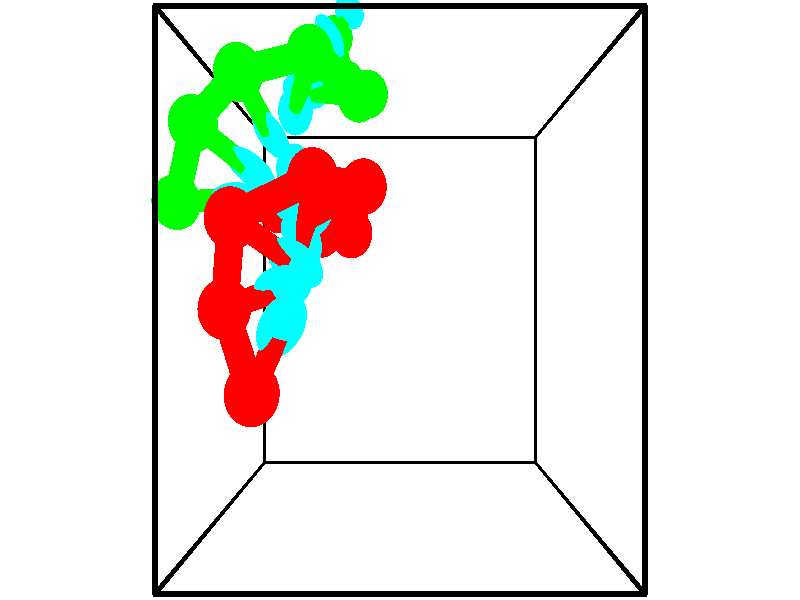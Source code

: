 // switches for output
#declare DRAW_BASES = 1; // possible values are 0, 1; only relevant for DNA ribbons
#declare DRAW_BASES_TYPE = 3; // possible values are 1, 2, 3; only relevant for DNA ribbons
#declare DRAW_FOG = 0; // set to 1 to enable fog

#include "colors.inc"

#include "transforms.inc"
background { rgb <1, 1, 1>}

#default {
   normal{
       ripples 0.25
       frequency 0.20
       turbulence 0.2
       lambda 5
   }
	finish {
		phong 0.1
		phong_size 40.
	}
}

// original window dimensions: 1024x640


// camera settings

camera {
	sky <-0, 1, 0>
	up <-0, 1, 0>
	right 1.6 * <1, 0, 0>
	location <2.5, 2.5, 11.1562>
	look_at <2.5, 2.5, 2.5>
	direction <0, 0, -8.6562>
	angle 67.0682
}


# declare cpy_camera_pos = <2.5, 2.5, 11.1562>;
# if (DRAW_FOG = 1)
fog {
	fog_type 2
	up vnormalize(cpy_camera_pos)
	color rgbt<1,1,1,0.3>
	distance 1e-5
	fog_alt 3e-3
	fog_offset 4
}
# end


// LIGHTS

# declare lum = 6;
global_settings {
	ambient_light rgb lum * <0.05, 0.05, 0.05>
	max_trace_level 15
}# declare cpy_direct_light_amount = 0.25;
light_source
{	1000 * <-1, -1, 1>,
	rgb lum * cpy_direct_light_amount
	parallel
}

light_source
{	1000 * <1, 1, -1>,
	rgb lum * cpy_direct_light_amount
	parallel
}

// strand 0

// nucleotide -1

// particle -1
sphere {
	<1.137409, 1.776613, 5.598516> 0.250000
	pigment { color rgbt <1,0,0,0> }
	no_shadow
}
cylinder {
	<1.327744, 2.079880, 5.776848>,  <1.441944, 2.261840, 5.883847>, 0.100000
	pigment { color rgbt <1,0,0,0> }
	no_shadow
}
cylinder {
	<1.327744, 2.079880, 5.776848>,  <1.137409, 1.776613, 5.598516>, 0.100000
	pigment { color rgbt <1,0,0,0> }
	no_shadow
}

// particle -1
sphere {
	<1.327744, 2.079880, 5.776848> 0.100000
	pigment { color rgbt <1,0,0,0> }
	no_shadow
}
sphere {
	0, 1
	scale<0.080000,0.200000,0.300000>
	matrix <-0.264930, 0.606901, -0.749322,
		-0.838685, 0.238441, 0.489647,
		0.475836, 0.758167, 0.445829,
		1.470494, 2.307330, 5.910596>
	pigment { color rgbt <0,1,1,0> }
	no_shadow
}
cylinder {
	<0.792378, 2.427197, 5.281243>,  <1.137409, 1.776613, 5.598516>, 0.130000
	pigment { color rgbt <1,0,0,0> }
	no_shadow
}

// nucleotide -1

// particle -1
sphere {
	<0.792378, 2.427197, 5.281243> 0.250000
	pigment { color rgbt <1,0,0,0> }
	no_shadow
}
cylinder {
	<1.145836, 2.524139, 5.441460>,  <1.357911, 2.582304, 5.537590>, 0.100000
	pigment { color rgbt <1,0,0,0> }
	no_shadow
}
cylinder {
	<1.145836, 2.524139, 5.441460>,  <0.792378, 2.427197, 5.281243>, 0.100000
	pigment { color rgbt <1,0,0,0> }
	no_shadow
}

// particle -1
sphere {
	<1.145836, 2.524139, 5.441460> 0.100000
	pigment { color rgbt <1,0,0,0> }
	no_shadow
}
sphere {
	0, 1
	scale<0.080000,0.200000,0.300000>
	matrix <0.138584, 0.681815, -0.718277,
		-0.447174, 0.690211, 0.568897,
		0.883646, 0.242355, 0.400542,
		1.410930, 2.596846, 5.561623>
	pigment { color rgbt <0,1,1,0> }
	no_shadow
}
cylinder {
	<0.895090, 3.147905, 5.415111>,  <0.792378, 2.427197, 5.281243>, 0.130000
	pigment { color rgbt <1,0,0,0> }
	no_shadow
}

// nucleotide -1

// particle -1
sphere {
	<0.895090, 3.147905, 5.415111> 0.250000
	pigment { color rgbt <1,0,0,0> }
	no_shadow
}
cylinder {
	<1.221825, 2.949684, 5.296989>,  <1.417866, 2.830751, 5.226117>, 0.100000
	pigment { color rgbt <1,0,0,0> }
	no_shadow
}
cylinder {
	<1.221825, 2.949684, 5.296989>,  <0.895090, 3.147905, 5.415111>, 0.100000
	pigment { color rgbt <1,0,0,0> }
	no_shadow
}

// particle -1
sphere {
	<1.221825, 2.949684, 5.296989> 0.100000
	pigment { color rgbt <1,0,0,0> }
	no_shadow
}
sphere {
	0, 1
	scale<0.080000,0.200000,0.300000>
	matrix <0.055896, 0.577489, -0.814482,
		0.574153, 0.648793, 0.499415,
		0.816837, -0.495553, -0.295303,
		1.466876, 2.801018, 5.208399>
	pigment { color rgbt <0,1,1,0> }
	no_shadow
}
cylinder {
	<1.643362, 3.496860, 5.226016>,  <0.895090, 3.147905, 5.415111>, 0.130000
	pigment { color rgbt <1,0,0,0> }
	no_shadow
}

// nucleotide -1

// particle -1
sphere {
	<1.643362, 3.496860, 5.226016> 0.250000
	pigment { color rgbt <1,0,0,0> }
	no_shadow
}
cylinder {
	<1.549232, 3.179329, 5.001709>,  <1.492755, 2.988810, 4.867125>, 0.100000
	pigment { color rgbt <1,0,0,0> }
	no_shadow
}
cylinder {
	<1.549232, 3.179329, 5.001709>,  <1.643362, 3.496860, 5.226016>, 0.100000
	pigment { color rgbt <1,0,0,0> }
	no_shadow
}

// particle -1
sphere {
	<1.549232, 3.179329, 5.001709> 0.100000
	pigment { color rgbt <1,0,0,0> }
	no_shadow
}
sphere {
	0, 1
	scale<0.080000,0.200000,0.300000>
	matrix <0.050311, 0.566248, -0.822698,
		0.970614, -0.221813, -0.093314,
		-0.235324, -0.793827, -0.560768,
		1.478635, 2.941181, 4.833478>
	pigment { color rgbt <0,1,1,0> }
	no_shadow
}
cylinder {
	<2.107037, 3.514898, 4.664997>,  <1.643362, 3.496860, 5.226016>, 0.130000
	pigment { color rgbt <1,0,0,0> }
	no_shadow
}

// nucleotide -1

// particle -1
sphere {
	<2.107037, 3.514898, 4.664997> 0.250000
	pigment { color rgbt <1,0,0,0> }
	no_shadow
}
cylinder {
	<1.748497, 3.344963, 4.614288>,  <1.533373, 3.243002, 4.583863>, 0.100000
	pigment { color rgbt <1,0,0,0> }
	no_shadow
}
cylinder {
	<1.748497, 3.344963, 4.614288>,  <2.107037, 3.514898, 4.664997>, 0.100000
	pigment { color rgbt <1,0,0,0> }
	no_shadow
}

// particle -1
sphere {
	<1.748497, 3.344963, 4.614288> 0.100000
	pigment { color rgbt <1,0,0,0> }
	no_shadow
}
sphere {
	0, 1
	scale<0.080000,0.200000,0.300000>
	matrix <-0.183828, 0.616342, -0.765721,
		0.403441, -0.663050, -0.630556,
		-0.896349, -0.424837, -0.126770,
		1.479592, 3.217512, 4.576257>
	pigment { color rgbt <0,1,1,0> }
	no_shadow
}
cylinder {
	<1.921633, 3.160750, 4.005415>,  <2.107037, 3.514898, 4.664997>, 0.130000
	pigment { color rgbt <1,0,0,0> }
	no_shadow
}

// nucleotide -1

// particle -1
sphere {
	<1.921633, 3.160750, 4.005415> 0.250000
	pigment { color rgbt <1,0,0,0> }
	no_shadow
}
cylinder {
	<1.574638, 3.287971, 4.158417>,  <1.366442, 3.364305, 4.250218>, 0.100000
	pigment { color rgbt <1,0,0,0> }
	no_shadow
}
cylinder {
	<1.574638, 3.287971, 4.158417>,  <1.921633, 3.160750, 4.005415>, 0.100000
	pigment { color rgbt <1,0,0,0> }
	no_shadow
}

// particle -1
sphere {
	<1.574638, 3.287971, 4.158417> 0.100000
	pigment { color rgbt <1,0,0,0> }
	no_shadow
}
sphere {
	0, 1
	scale<0.080000,0.200000,0.300000>
	matrix <-0.092983, 0.651691, -0.752763,
		-0.488695, -0.688578, -0.535759,
		-0.867486, 0.318055, 0.382505,
		1.314393, 3.383388, 4.273168>
	pigment { color rgbt <0,1,1,0> }
	no_shadow
}
cylinder {
	<1.491083, 3.202591, 3.406719>,  <1.921633, 3.160750, 4.005415>, 0.130000
	pigment { color rgbt <1,0,0,0> }
	no_shadow
}

// nucleotide -1

// particle -1
sphere {
	<1.491083, 3.202591, 3.406719> 0.250000
	pigment { color rgbt <1,0,0,0> }
	no_shadow
}
cylinder {
	<1.351967, 3.452568, 3.686287>,  <1.268497, 3.602554, 3.854028>, 0.100000
	pigment { color rgbt <1,0,0,0> }
	no_shadow
}
cylinder {
	<1.351967, 3.452568, 3.686287>,  <1.491083, 3.202591, 3.406719>, 0.100000
	pigment { color rgbt <1,0,0,0> }
	no_shadow
}

// particle -1
sphere {
	<1.351967, 3.452568, 3.686287> 0.100000
	pigment { color rgbt <1,0,0,0> }
	no_shadow
}
sphere {
	0, 1
	scale<0.080000,0.200000,0.300000>
	matrix <-0.201361, 0.678274, -0.706681,
		-0.915694, -0.386512, -0.110058,
		-0.347790, 0.624942, 0.698920,
		1.247630, 3.640051, 3.895963>
	pigment { color rgbt <0,1,1,0> }
	no_shadow
}
cylinder {
	<0.876782, 3.489464, 3.118387>,  <1.491083, 3.202591, 3.406719>, 0.130000
	pigment { color rgbt <1,0,0,0> }
	no_shadow
}

// nucleotide -1

// particle -1
sphere {
	<0.876782, 3.489464, 3.118387> 0.250000
	pigment { color rgbt <1,0,0,0> }
	no_shadow
}
cylinder {
	<1.039024, 3.719536, 3.402542>,  <1.136369, 3.857579, 3.573035>, 0.100000
	pigment { color rgbt <1,0,0,0> }
	no_shadow
}
cylinder {
	<1.039024, 3.719536, 3.402542>,  <0.876782, 3.489464, 3.118387>, 0.100000
	pigment { color rgbt <1,0,0,0> }
	no_shadow
}

// particle -1
sphere {
	<1.039024, 3.719536, 3.402542> 0.100000
	pigment { color rgbt <1,0,0,0> }
	no_shadow
}
sphere {
	0, 1
	scale<0.080000,0.200000,0.300000>
	matrix <0.107882, 0.741633, -0.662074,
		-0.907660, 0.345178, 0.238758,
		0.405605, 0.575180, 0.710389,
		1.160706, 3.892090, 3.615659>
	pigment { color rgbt <0,1,1,0> }
	no_shadow
}
// strand 1

// nucleotide -1

// particle -1
sphere {
	<1.574557, 5.617343, 2.559381> 0.250000
	pigment { color rgbt <0,1,0,0> }
	no_shadow
}
cylinder {
	<1.721928, 5.639679, 2.930573>,  <1.810350, 5.653080, 3.153287>, 0.100000
	pigment { color rgbt <0,1,0,0> }
	no_shadow
}
cylinder {
	<1.721928, 5.639679, 2.930573>,  <1.574557, 5.617343, 2.559381>, 0.100000
	pigment { color rgbt <0,1,0,0> }
	no_shadow
}

// particle -1
sphere {
	<1.721928, 5.639679, 2.930573> 0.100000
	pigment { color rgbt <0,1,0,0> }
	no_shadow
}
sphere {
	0, 1
	scale<0.080000,0.200000,0.300000>
	matrix <-0.480887, -0.842828, 0.241637,
		0.795620, -0.535278, -0.283667,
		0.368426, 0.055839, 0.927979,
		1.832455, 5.656431, 3.208966>
	pigment { color rgbt <0,1,1,0> }
	no_shadow
}
cylinder {
	<1.755129, 5.019152, 2.756006>,  <1.574557, 5.617343, 2.559381>, 0.130000
	pigment { color rgbt <0,1,0,0> }
	no_shadow
}

// nucleotide -1

// particle -1
sphere {
	<1.755129, 5.019152, 2.756006> 0.250000
	pigment { color rgbt <0,1,0,0> }
	no_shadow
}
cylinder {
	<1.661507, 5.197800, 3.101433>,  <1.605333, 5.304988, 3.308689>, 0.100000
	pigment { color rgbt <0,1,0,0> }
	no_shadow
}
cylinder {
	<1.661507, 5.197800, 3.101433>,  <1.755129, 5.019152, 2.756006>, 0.100000
	pigment { color rgbt <0,1,0,0> }
	no_shadow
}

// particle -1
sphere {
	<1.661507, 5.197800, 3.101433> 0.100000
	pigment { color rgbt <0,1,0,0> }
	no_shadow
}
sphere {
	0, 1
	scale<0.080000,0.200000,0.300000>
	matrix <-0.491769, -0.820617, 0.291120,
		0.838678, -0.356538, 0.411703,
		-0.234056, 0.446619, 0.863568,
		1.591290, 5.331785, 3.360503>
	pigment { color rgbt <0,1,1,0> }
	no_shadow
}
cylinder {
	<2.092220, 4.711869, 3.366931>,  <1.755129, 5.019152, 2.756006>, 0.130000
	pigment { color rgbt <0,1,0,0> }
	no_shadow
}

// nucleotide -1

// particle -1
sphere {
	<2.092220, 4.711869, 3.366931> 0.250000
	pigment { color rgbt <0,1,0,0> }
	no_shadow
}
cylinder {
	<1.747711, 4.857407, 3.508820>,  <1.541006, 4.944729, 3.593953>, 0.100000
	pigment { color rgbt <0,1,0,0> }
	no_shadow
}
cylinder {
	<1.747711, 4.857407, 3.508820>,  <2.092220, 4.711869, 3.366931>, 0.100000
	pigment { color rgbt <0,1,0,0> }
	no_shadow
}

// particle -1
sphere {
	<1.747711, 4.857407, 3.508820> 0.100000
	pigment { color rgbt <0,1,0,0> }
	no_shadow
}
sphere {
	0, 1
	scale<0.080000,0.200000,0.300000>
	matrix <-0.185907, -0.875298, 0.446422,
		0.472915, 0.318545, 0.821511,
		-0.861273, 0.363844, 0.354722,
		1.489329, 4.966560, 3.615236>
	pigment { color rgbt <0,1,1,0> }
	no_shadow
}
cylinder {
	<2.014766, 4.494158, 4.063344>,  <2.092220, 4.711869, 3.366931>, 0.130000
	pigment { color rgbt <0,1,0,0> }
	no_shadow
}

// nucleotide -1

// particle -1
sphere {
	<2.014766, 4.494158, 4.063344> 0.250000
	pigment { color rgbt <0,1,0,0> }
	no_shadow
}
cylinder {
	<1.637459, 4.556564, 3.946106>,  <1.411075, 4.594008, 3.875763>, 0.100000
	pigment { color rgbt <0,1,0,0> }
	no_shadow
}
cylinder {
	<1.637459, 4.556564, 3.946106>,  <2.014766, 4.494158, 4.063344>, 0.100000
	pigment { color rgbt <0,1,0,0> }
	no_shadow
}

// particle -1
sphere {
	<1.637459, 4.556564, 3.946106> 0.100000
	pigment { color rgbt <0,1,0,0> }
	no_shadow
}
sphere {
	0, 1
	scale<0.080000,0.200000,0.300000>
	matrix <-0.309308, -0.733842, 0.604817,
		-0.120726, 0.661162, 0.740467,
		-0.943268, 0.156015, -0.293097,
		1.354478, 4.603369, 3.858177>
	pigment { color rgbt <0,1,1,0> }
	no_shadow
}
cylinder {
	<1.540309, 4.688006, 4.716485>,  <2.014766, 4.494158, 4.063344>, 0.130000
	pigment { color rgbt <0,1,0,0> }
	no_shadow
}

// nucleotide -1

// particle -1
sphere {
	<1.540309, 4.688006, 4.716485> 0.250000
	pigment { color rgbt <0,1,0,0> }
	no_shadow
}
cylinder {
	<1.397263, 4.476578, 4.408531>,  <1.311435, 4.349720, 4.223759>, 0.100000
	pigment { color rgbt <0,1,0,0> }
	no_shadow
}
cylinder {
	<1.397263, 4.476578, 4.408531>,  <1.540309, 4.688006, 4.716485>, 0.100000
	pigment { color rgbt <0,1,0,0> }
	no_shadow
}

// particle -1
sphere {
	<1.397263, 4.476578, 4.408531> 0.100000
	pigment { color rgbt <0,1,0,0> }
	no_shadow
}
sphere {
	0, 1
	scale<0.080000,0.200000,0.300000>
	matrix <-0.232394, -0.748099, 0.621563,
		-0.904491, 0.401197, 0.144695,
		-0.357615, -0.528572, -0.769885,
		1.289978, 4.318007, 4.177566>
	pigment { color rgbt <0,1,1,0> }
	no_shadow
}
cylinder {
	<0.811125, 4.478937, 4.857267>,  <1.540309, 4.688006, 4.716485>, 0.130000
	pigment { color rgbt <0,1,0,0> }
	no_shadow
}

// nucleotide -1

// particle -1
sphere {
	<0.811125, 4.478937, 4.857267> 0.250000
	pigment { color rgbt <0,1,0,0> }
	no_shadow
}
cylinder {
	<0.947460, 4.233810, 4.572090>,  <1.029261, 4.086735, 4.400984>, 0.100000
	pigment { color rgbt <0,1,0,0> }
	no_shadow
}
cylinder {
	<0.947460, 4.233810, 4.572090>,  <0.811125, 4.478937, 4.857267>, 0.100000
	pigment { color rgbt <0,1,0,0> }
	no_shadow
}

// particle -1
sphere {
	<0.947460, 4.233810, 4.572090> 0.100000
	pigment { color rgbt <0,1,0,0> }
	no_shadow
}
sphere {
	0, 1
	scale<0.080000,0.200000,0.300000>
	matrix <-0.388168, -0.782425, 0.486968,
		-0.856245, 0.110765, -0.504555,
		0.340838, -0.612816, -0.712942,
		1.049712, 4.049966, 4.358208>
	pigment { color rgbt <0,1,1,0> }
	no_shadow
}
cylinder {
	<0.310369, 4.058311, 4.763655>,  <0.811125, 4.478937, 4.857267>, 0.130000
	pigment { color rgbt <0,1,0,0> }
	no_shadow
}

// nucleotide -1

// particle -1
sphere {
	<0.310369, 4.058311, 4.763655> 0.250000
	pigment { color rgbt <0,1,0,0> }
	no_shadow
}
cylinder {
	<0.625446, 3.852158, 4.628647>,  <0.814493, 3.728466, 4.547642>, 0.100000
	pigment { color rgbt <0,1,0,0> }
	no_shadow
}
cylinder {
	<0.625446, 3.852158, 4.628647>,  <0.310369, 4.058311, 4.763655>, 0.100000
	pigment { color rgbt <0,1,0,0> }
	no_shadow
}

// particle -1
sphere {
	<0.625446, 3.852158, 4.628647> 0.100000
	pigment { color rgbt <0,1,0,0> }
	no_shadow
}
sphere {
	0, 1
	scale<0.080000,0.200000,0.300000>
	matrix <-0.248939, -0.767414, 0.590851,
		-0.563532, -0.381388, -0.732786,
		0.787693, -0.515382, -0.337520,
		0.861754, 3.697543, 4.527390>
	pigment { color rgbt <0,1,1,0> }
	no_shadow
}
cylinder {
	<0.089021, 3.380253, 4.647021>,  <0.310369, 4.058311, 4.763655>, 0.130000
	pigment { color rgbt <0,1,0,0> }
	no_shadow
}

// nucleotide -1

// particle -1
sphere {
	<0.089021, 3.380253, 4.647021> 0.250000
	pigment { color rgbt <0,1,0,0> }
	no_shadow
}
cylinder {
	<0.485626, 3.389374, 4.698219>,  <0.723589, 3.394846, 4.728938>, 0.100000
	pigment { color rgbt <0,1,0,0> }
	no_shadow
}
cylinder {
	<0.485626, 3.389374, 4.698219>,  <0.089021, 3.380253, 4.647021>, 0.100000
	pigment { color rgbt <0,1,0,0> }
	no_shadow
}

// particle -1
sphere {
	<0.485626, 3.389374, 4.698219> 0.100000
	pigment { color rgbt <0,1,0,0> }
	no_shadow
}
sphere {
	0, 1
	scale<0.080000,0.200000,0.300000>
	matrix <-0.049513, -0.844085, 0.533918,
		0.120212, -0.535724, -0.835793,
		0.991513, 0.022801, 0.127995,
		0.783080, 3.396214, 4.736618>
	pigment { color rgbt <0,1,1,0> }
	no_shadow
}
// box output
cylinder {
	<0.000000, 0.000000, 0.000000>,  <5.000000, 0.000000, 0.000000>, 0.025000
	pigment { color rgbt <0,0,0,0> }
	no_shadow
}
cylinder {
	<0.000000, 0.000000, 0.000000>,  <0.000000, 5.000000, 0.000000>, 0.025000
	pigment { color rgbt <0,0,0,0> }
	no_shadow
}
cylinder {
	<0.000000, 0.000000, 0.000000>,  <0.000000, 0.000000, 5.000000>, 0.025000
	pigment { color rgbt <0,0,0,0> }
	no_shadow
}
cylinder {
	<5.000000, 5.000000, 5.000000>,  <0.000000, 5.000000, 5.000000>, 0.025000
	pigment { color rgbt <0,0,0,0> }
	no_shadow
}
cylinder {
	<5.000000, 5.000000, 5.000000>,  <5.000000, 0.000000, 5.000000>, 0.025000
	pigment { color rgbt <0,0,0,0> }
	no_shadow
}
cylinder {
	<5.000000, 5.000000, 5.000000>,  <5.000000, 5.000000, 0.000000>, 0.025000
	pigment { color rgbt <0,0,0,0> }
	no_shadow
}
cylinder {
	<0.000000, 0.000000, 5.000000>,  <0.000000, 5.000000, 5.000000>, 0.025000
	pigment { color rgbt <0,0,0,0> }
	no_shadow
}
cylinder {
	<0.000000, 0.000000, 5.000000>,  <5.000000, 0.000000, 5.000000>, 0.025000
	pigment { color rgbt <0,0,0,0> }
	no_shadow
}
cylinder {
	<5.000000, 5.000000, 0.000000>,  <0.000000, 5.000000, 0.000000>, 0.025000
	pigment { color rgbt <0,0,0,0> }
	no_shadow
}
cylinder {
	<5.000000, 5.000000, 0.000000>,  <5.000000, 0.000000, 0.000000>, 0.025000
	pigment { color rgbt <0,0,0,0> }
	no_shadow
}
cylinder {
	<5.000000, 0.000000, 5.000000>,  <5.000000, 0.000000, 0.000000>, 0.025000
	pigment { color rgbt <0,0,0,0> }
	no_shadow
}
cylinder {
	<0.000000, 5.000000, 0.000000>,  <0.000000, 5.000000, 5.000000>, 0.025000
	pigment { color rgbt <0,0,0,0> }
	no_shadow
}
// end of box output
